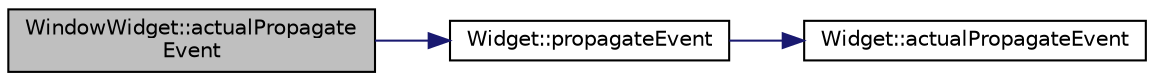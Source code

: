 digraph "WindowWidget::actualPropagateEvent"
{
 // INTERACTIVE_SVG=YES
  edge [fontname="Helvetica",fontsize="10",labelfontname="Helvetica",labelfontsize="10"];
  node [fontname="Helvetica",fontsize="10",shape=record];
  rankdir="LR";
  Node4 [label="WindowWidget::actualPropagate\lEvent",height=0.2,width=0.4,color="black", fillcolor="grey75", style="filled", fontcolor="black"];
  Node4 -> Node5 [color="midnightblue",fontsize="10",style="solid",fontname="Helvetica"];
  Node5 [label="Widget::propagateEvent",height=0.2,width=0.4,color="black", fillcolor="white", style="filled",URL="$class_widget.html#aa36c39c4ce428813dcbb13060b5d8ab0"];
  Node5 -> Node6 [color="midnightblue",fontsize="10",style="solid",fontname="Helvetica"];
  Node6 [label="Widget::actualPropagateEvent",height=0.2,width=0.4,color="black", fillcolor="white", style="filled",URL="$class_widget.html#a92906f698fd94c2f777e46c1480967fc"];
}
